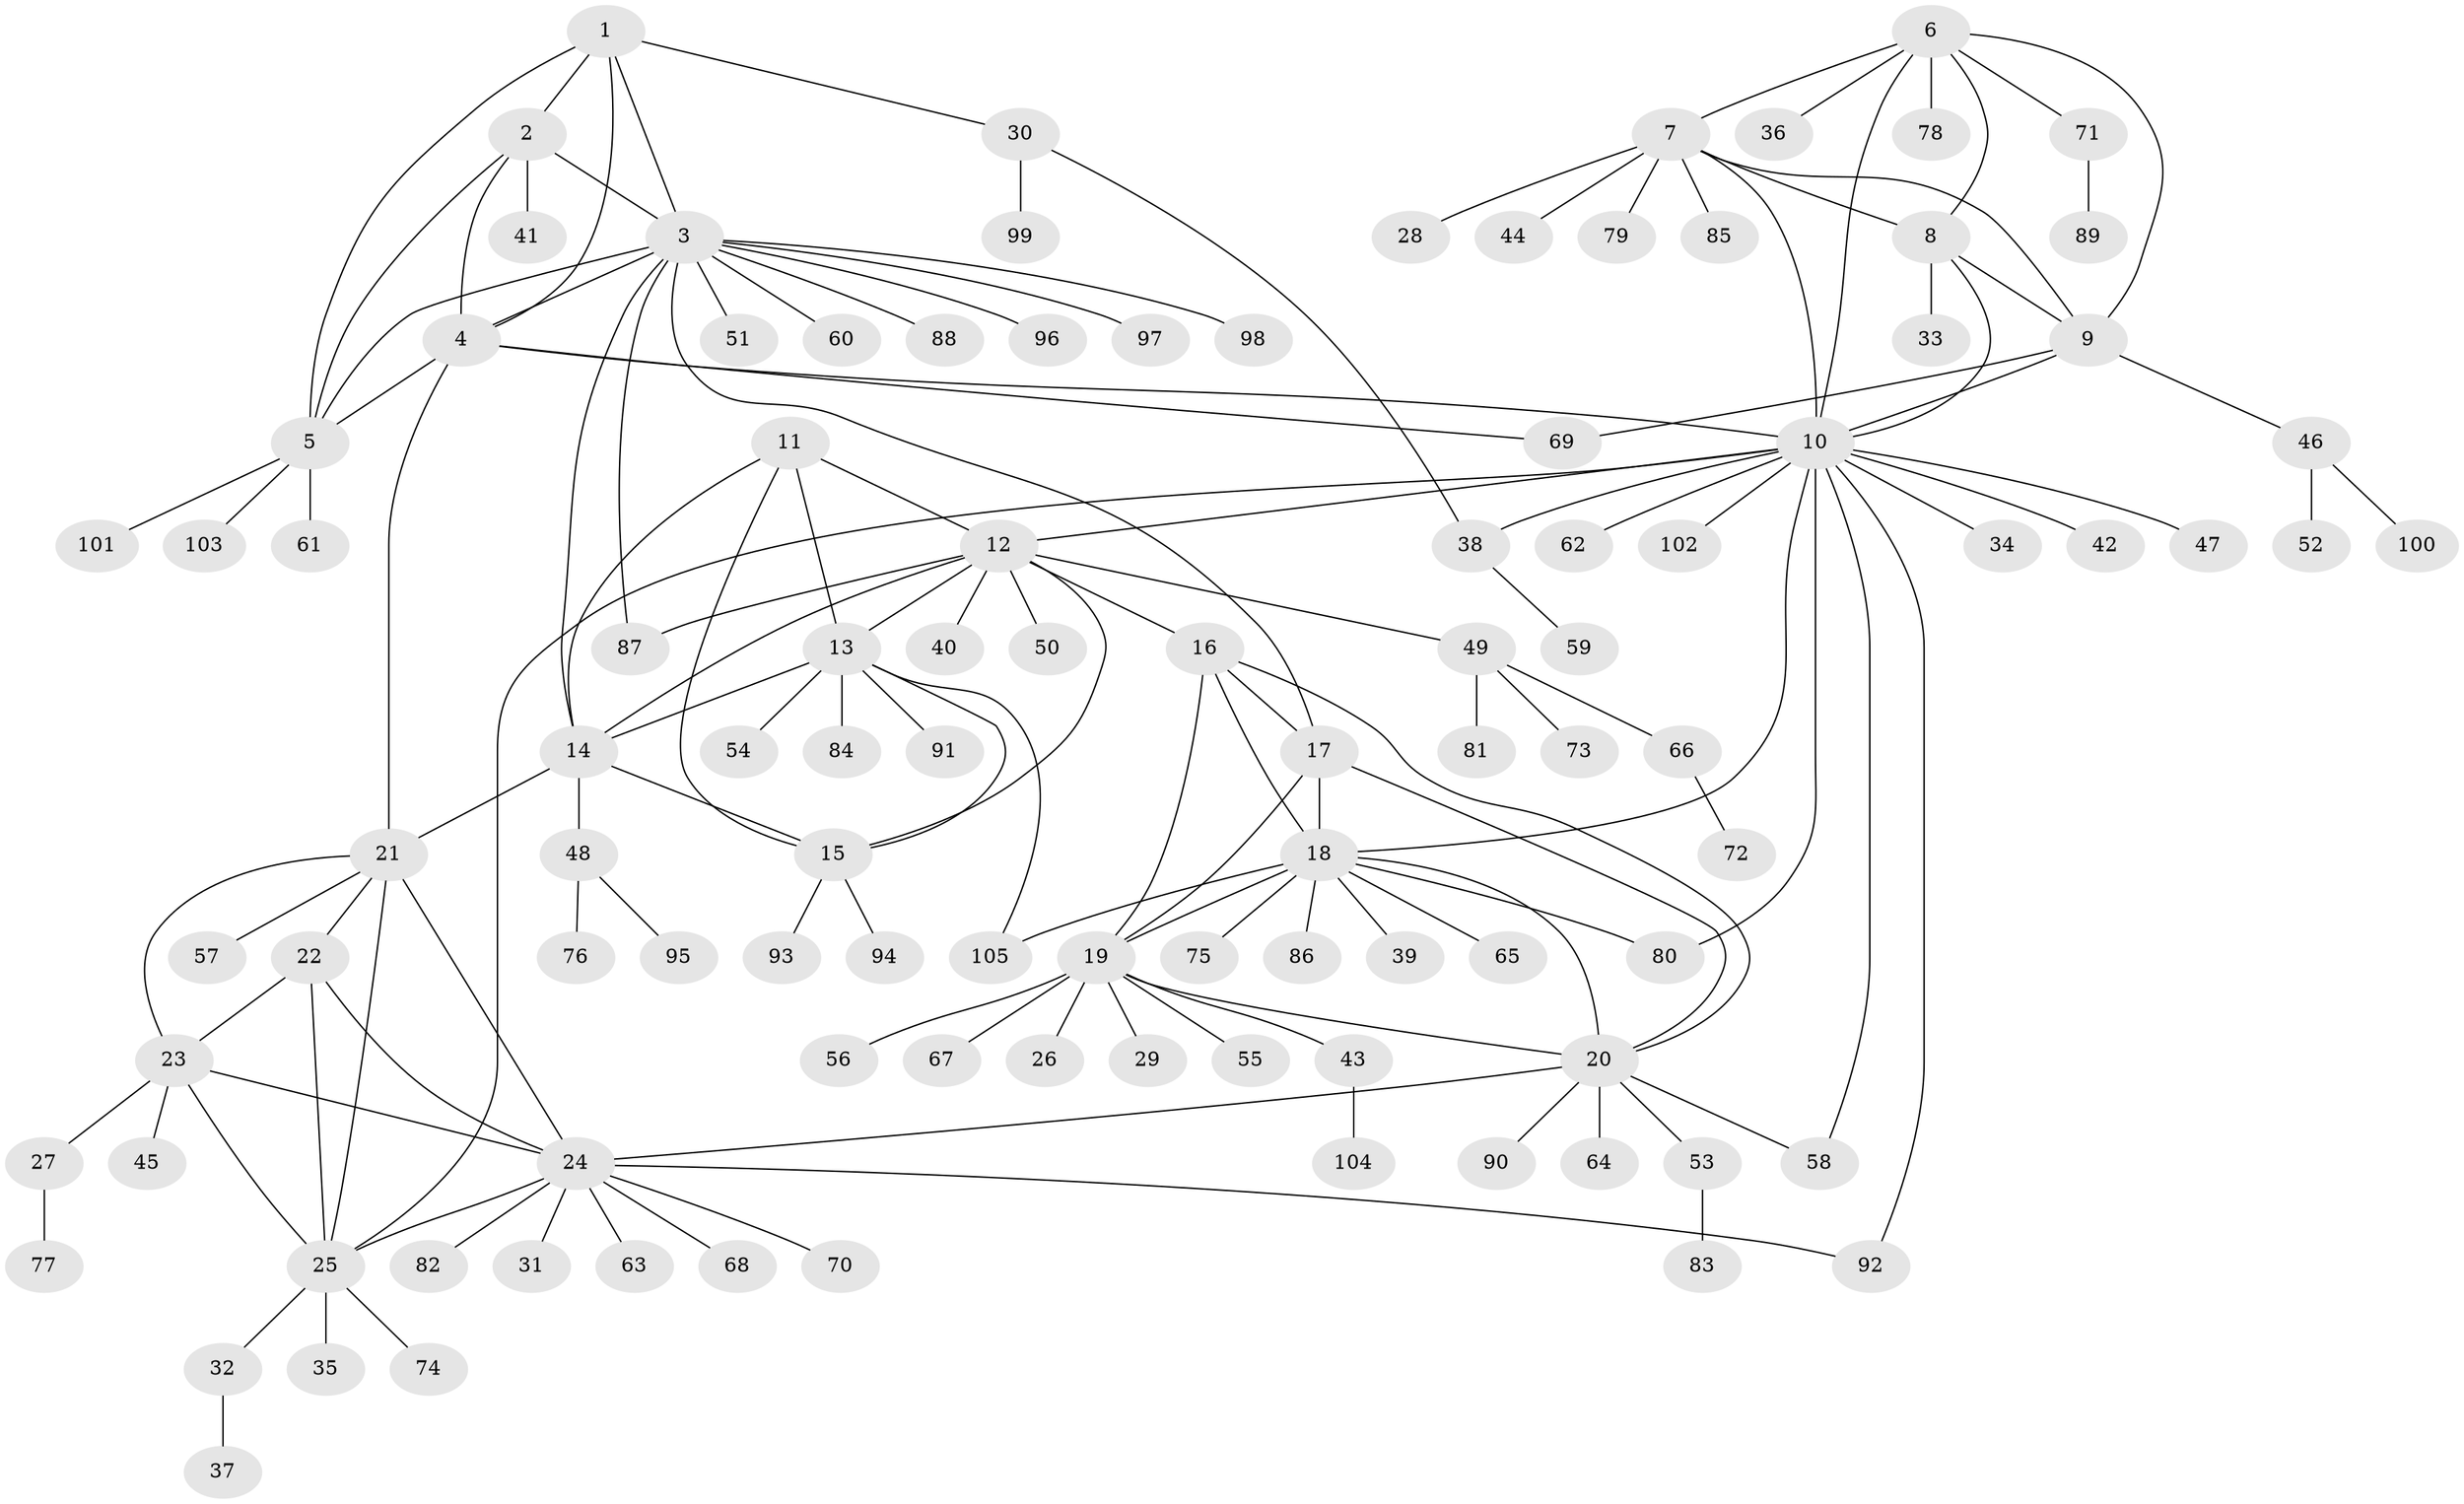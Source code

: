 // Generated by graph-tools (version 1.1) at 2025/37/03/09/25 02:37:26]
// undirected, 105 vertices, 147 edges
graph export_dot {
graph [start="1"]
  node [color=gray90,style=filled];
  1;
  2;
  3;
  4;
  5;
  6;
  7;
  8;
  9;
  10;
  11;
  12;
  13;
  14;
  15;
  16;
  17;
  18;
  19;
  20;
  21;
  22;
  23;
  24;
  25;
  26;
  27;
  28;
  29;
  30;
  31;
  32;
  33;
  34;
  35;
  36;
  37;
  38;
  39;
  40;
  41;
  42;
  43;
  44;
  45;
  46;
  47;
  48;
  49;
  50;
  51;
  52;
  53;
  54;
  55;
  56;
  57;
  58;
  59;
  60;
  61;
  62;
  63;
  64;
  65;
  66;
  67;
  68;
  69;
  70;
  71;
  72;
  73;
  74;
  75;
  76;
  77;
  78;
  79;
  80;
  81;
  82;
  83;
  84;
  85;
  86;
  87;
  88;
  89;
  90;
  91;
  92;
  93;
  94;
  95;
  96;
  97;
  98;
  99;
  100;
  101;
  102;
  103;
  104;
  105;
  1 -- 2;
  1 -- 3;
  1 -- 4;
  1 -- 5;
  1 -- 30;
  2 -- 3;
  2 -- 4;
  2 -- 5;
  2 -- 41;
  3 -- 4;
  3 -- 5;
  3 -- 14;
  3 -- 17;
  3 -- 51;
  3 -- 60;
  3 -- 87;
  3 -- 88;
  3 -- 96;
  3 -- 97;
  3 -- 98;
  4 -- 5;
  4 -- 10;
  4 -- 21;
  4 -- 69;
  5 -- 61;
  5 -- 101;
  5 -- 103;
  6 -- 7;
  6 -- 8;
  6 -- 9;
  6 -- 10;
  6 -- 36;
  6 -- 71;
  6 -- 78;
  7 -- 8;
  7 -- 9;
  7 -- 10;
  7 -- 28;
  7 -- 44;
  7 -- 79;
  7 -- 85;
  8 -- 9;
  8 -- 10;
  8 -- 33;
  9 -- 10;
  9 -- 46;
  9 -- 69;
  10 -- 12;
  10 -- 18;
  10 -- 25;
  10 -- 34;
  10 -- 38;
  10 -- 42;
  10 -- 47;
  10 -- 58;
  10 -- 62;
  10 -- 80;
  10 -- 92;
  10 -- 102;
  11 -- 12;
  11 -- 13;
  11 -- 14;
  11 -- 15;
  12 -- 13;
  12 -- 14;
  12 -- 15;
  12 -- 16;
  12 -- 40;
  12 -- 49;
  12 -- 50;
  12 -- 87;
  13 -- 14;
  13 -- 15;
  13 -- 54;
  13 -- 84;
  13 -- 91;
  13 -- 105;
  14 -- 15;
  14 -- 21;
  14 -- 48;
  15 -- 93;
  15 -- 94;
  16 -- 17;
  16 -- 18;
  16 -- 19;
  16 -- 20;
  17 -- 18;
  17 -- 19;
  17 -- 20;
  18 -- 19;
  18 -- 20;
  18 -- 39;
  18 -- 65;
  18 -- 75;
  18 -- 80;
  18 -- 86;
  18 -- 105;
  19 -- 20;
  19 -- 26;
  19 -- 29;
  19 -- 43;
  19 -- 55;
  19 -- 56;
  19 -- 67;
  20 -- 24;
  20 -- 53;
  20 -- 58;
  20 -- 64;
  20 -- 90;
  21 -- 22;
  21 -- 23;
  21 -- 24;
  21 -- 25;
  21 -- 57;
  22 -- 23;
  22 -- 24;
  22 -- 25;
  23 -- 24;
  23 -- 25;
  23 -- 27;
  23 -- 45;
  24 -- 25;
  24 -- 31;
  24 -- 63;
  24 -- 68;
  24 -- 70;
  24 -- 82;
  24 -- 92;
  25 -- 32;
  25 -- 35;
  25 -- 74;
  27 -- 77;
  30 -- 38;
  30 -- 99;
  32 -- 37;
  38 -- 59;
  43 -- 104;
  46 -- 52;
  46 -- 100;
  48 -- 76;
  48 -- 95;
  49 -- 66;
  49 -- 73;
  49 -- 81;
  53 -- 83;
  66 -- 72;
  71 -- 89;
}
